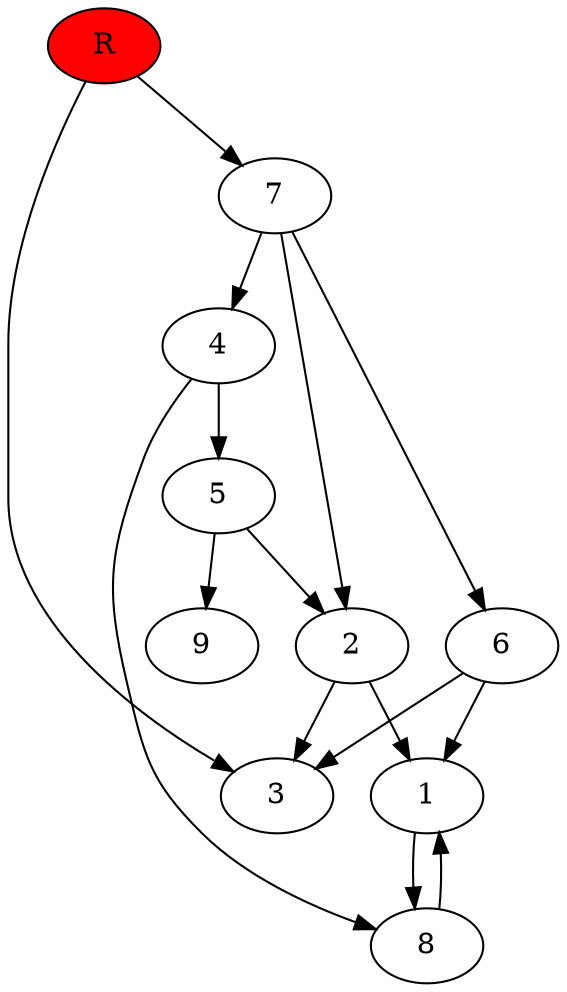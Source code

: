 digraph prb32507 {
	1
	2
	3
	4
	5
	6
	7
	8
	R [fillcolor="#ff0000" style=filled]
	1 -> 8
	2 -> 1
	2 -> 3
	4 -> 5
	4 -> 8
	5 -> 2
	5 -> 9
	6 -> 1
	6 -> 3
	7 -> 2
	7 -> 4
	7 -> 6
	8 -> 1
	R -> 3
	R -> 7
}
